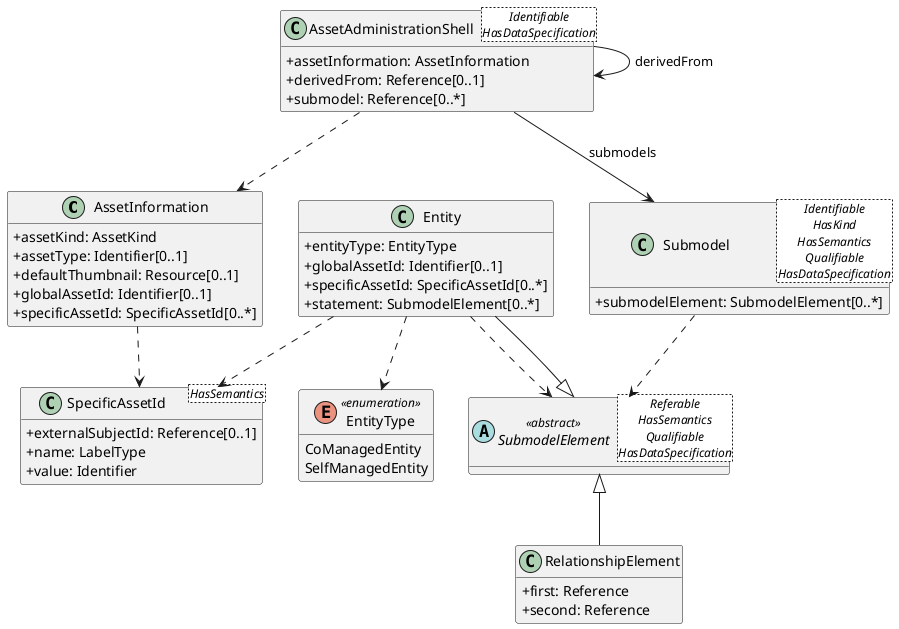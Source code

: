 @startuml
skinparam classAttributeIconSize 0
hide methods

class AssetInformation {
  +assetKind: AssetKind 
  +assetType: Identifier[0..1] 
  +defaultThumbnail: Resource[0..1] 
  +globalAssetId: Identifier[0..1] 
  +specificAssetId: SpecificAssetId[0..*] 
}
class SpecificAssetId<HasSemantics> {
  +externalSubjectId: Reference[0..1] 
  +name: LabelType 
  +value: Identifier 
}
class Entity {
  +entityType: EntityType 
  +globalAssetId: Identifier[0..1] 
  +specificAssetId: SpecificAssetId[0..*] 
  +statement: SubmodelElement[0..*] 
}
enum EntityType <<enumeration>> {
  CoManagedEntity
  SelfManagedEntity
}
class AssetAdministrationShell<Identifiable\nHasDataSpecification> {
  +assetInformation: AssetInformation 
  +derivedFrom: Reference[0..1] 
  +submodel: Reference[0..*] 
}
class Submodel<Identifiable\nHasKind\nHasSemantics\nQualifiable\nHasDataSpecification> {
  +submodelElement: SubmodelElement[0..*] 
}
abstract class SubmodelElement<Referable\nHasSemantics\nQualifiable\nHasDataSpecification> <<abstract>> {
}
class RelationshipElement {
  +first: Reference 
  +second: Reference 
}
AssetAdministrationShell ..> AssetInformation
AssetInformation ..> SpecificAssetId
Entity ..> SubmodelElement
Entity ..> EntityType
Entity ..> SpecificAssetId
SubmodelElement <|-- Entity
SubmodelElement <|-- RelationshipElement
Submodel ..> SubmodelElement
AssetAdministrationShell --> Submodel : submodels
AssetAdministrationShell --> AssetAdministrationShell : derivedFrom
@enduml